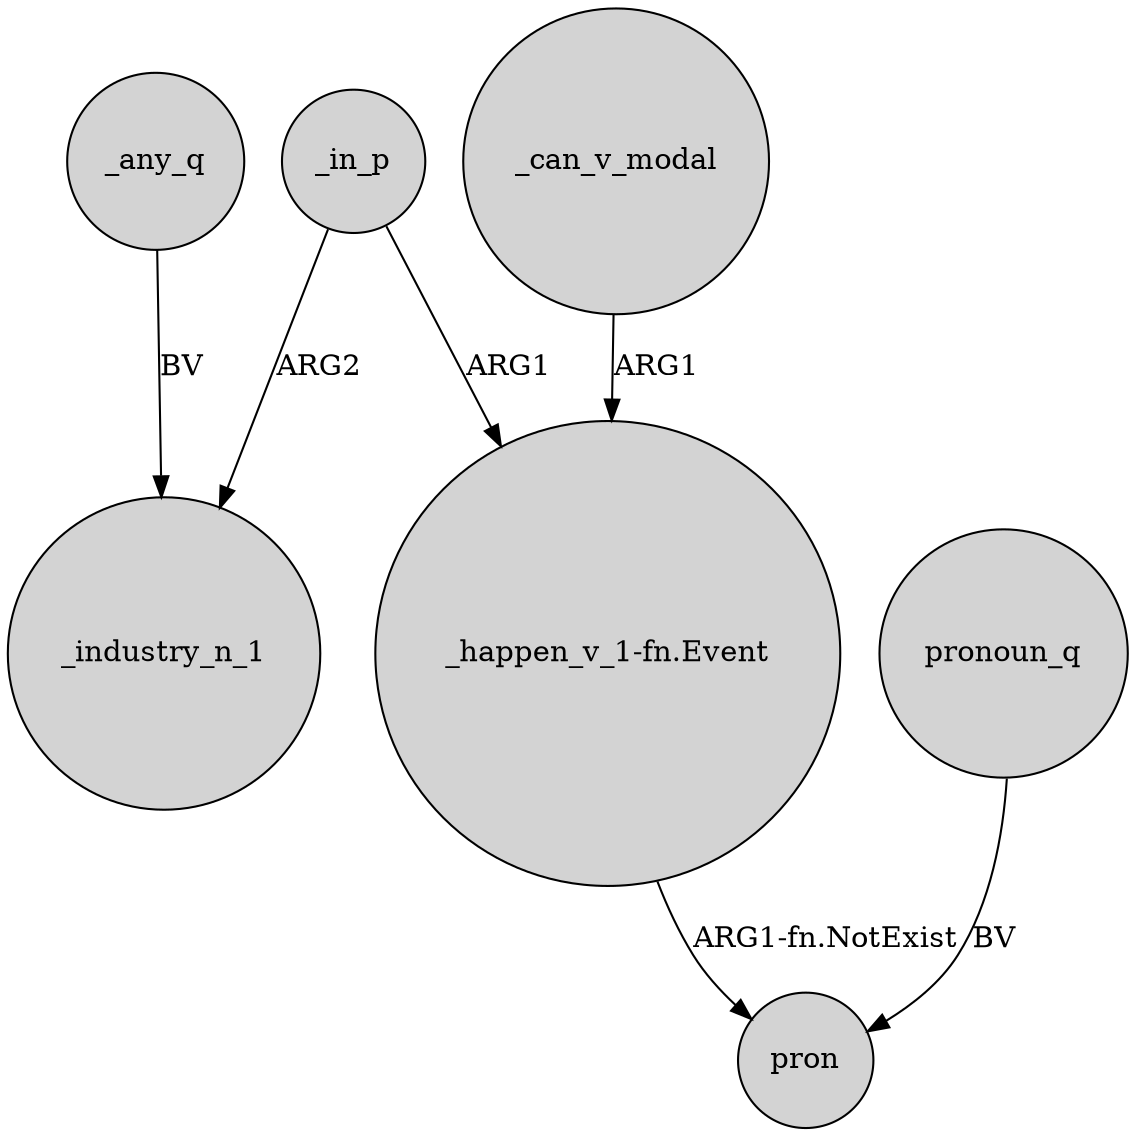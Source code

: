 digraph {
	node [shape=circle style=filled]
	_in_p -> _industry_n_1 [label=ARG2]
	_in_p -> "_happen_v_1-fn.Event" [label=ARG1]
	"_happen_v_1-fn.Event" -> pron [label="ARG1-fn.NotExist"]
	_can_v_modal -> "_happen_v_1-fn.Event" [label=ARG1]
	_any_q -> _industry_n_1 [label=BV]
	pronoun_q -> pron [label=BV]
}
